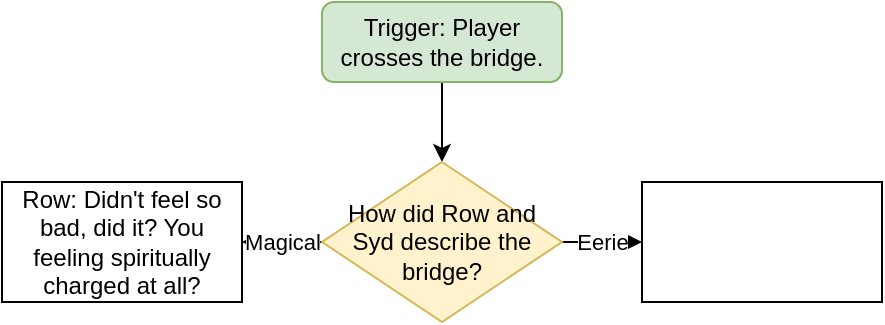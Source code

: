 <mxfile version="19.0.2" type="github"><diagram id="DZ8Dj9MR2hZbXhJrOcKU" name="Page-1"><mxGraphModel dx="813" dy="421" grid="1" gridSize="10" guides="1" tooltips="1" connect="1" arrows="1" fold="1" page="1" pageScale="1" pageWidth="827" pageHeight="1169" math="0" shadow="0"><root><mxCell id="0"/><mxCell id="1" parent="0"/><mxCell id="NAdVG0IVwEAJiWZTJbvc-14" style="edgeStyle=orthogonalEdgeStyle;rounded=0;orthogonalLoop=1;jettySize=auto;html=1;exitX=0.5;exitY=1;exitDx=0;exitDy=0;entryX=0.5;entryY=0;entryDx=0;entryDy=0;" edge="1" parent="1" source="NAdVG0IVwEAJiWZTJbvc-2" target="NAdVG0IVwEAJiWZTJbvc-13"><mxGeometry relative="1" as="geometry"/></mxCell><mxCell id="NAdVG0IVwEAJiWZTJbvc-2" value="Trigger: Player crosses the bridge." style="rounded=1;whiteSpace=wrap;html=1;fillColor=#d5e8d4;strokeColor=#82b366;" vertex="1" parent="1"><mxGeometry x="360" y="80" width="120" height="40" as="geometry"/></mxCell><mxCell id="NAdVG0IVwEAJiWZTJbvc-18" value="Eerie" style="edgeStyle=orthogonalEdgeStyle;rounded=0;orthogonalLoop=1;jettySize=auto;html=1;exitX=1;exitY=0.5;exitDx=0;exitDy=0;" edge="1" parent="1" source="NAdVG0IVwEAJiWZTJbvc-13" target="NAdVG0IVwEAJiWZTJbvc-16"><mxGeometry relative="1" as="geometry"/></mxCell><mxCell id="NAdVG0IVwEAJiWZTJbvc-19" value="Magical" style="edgeStyle=orthogonalEdgeStyle;rounded=0;orthogonalLoop=1;jettySize=auto;html=1;exitX=0;exitY=0.5;exitDx=0;exitDy=0;entryX=1;entryY=0.5;entryDx=0;entryDy=0;" edge="1" parent="1" source="NAdVG0IVwEAJiWZTJbvc-13" target="NAdVG0IVwEAJiWZTJbvc-15"><mxGeometry relative="1" as="geometry"/></mxCell><mxCell id="NAdVG0IVwEAJiWZTJbvc-13" value="How did Row and Syd describe the bridge?" style="rhombus;whiteSpace=wrap;html=1;fillColor=#fff2cc;strokeColor=#d6b656;" vertex="1" parent="1"><mxGeometry x="360" y="160" width="120" height="80" as="geometry"/></mxCell><mxCell id="NAdVG0IVwEAJiWZTJbvc-15" value="Row: Didn't feel so bad, did it? You feeling spiritually charged at all?" style="rounded=0;whiteSpace=wrap;html=1;" vertex="1" parent="1"><mxGeometry x="200" y="170" width="120" height="60" as="geometry"/></mxCell><mxCell id="NAdVG0IVwEAJiWZTJbvc-16" value="" style="rounded=0;whiteSpace=wrap;html=1;" vertex="1" parent="1"><mxGeometry x="520" y="170" width="120" height="60" as="geometry"/></mxCell></root></mxGraphModel></diagram></mxfile>